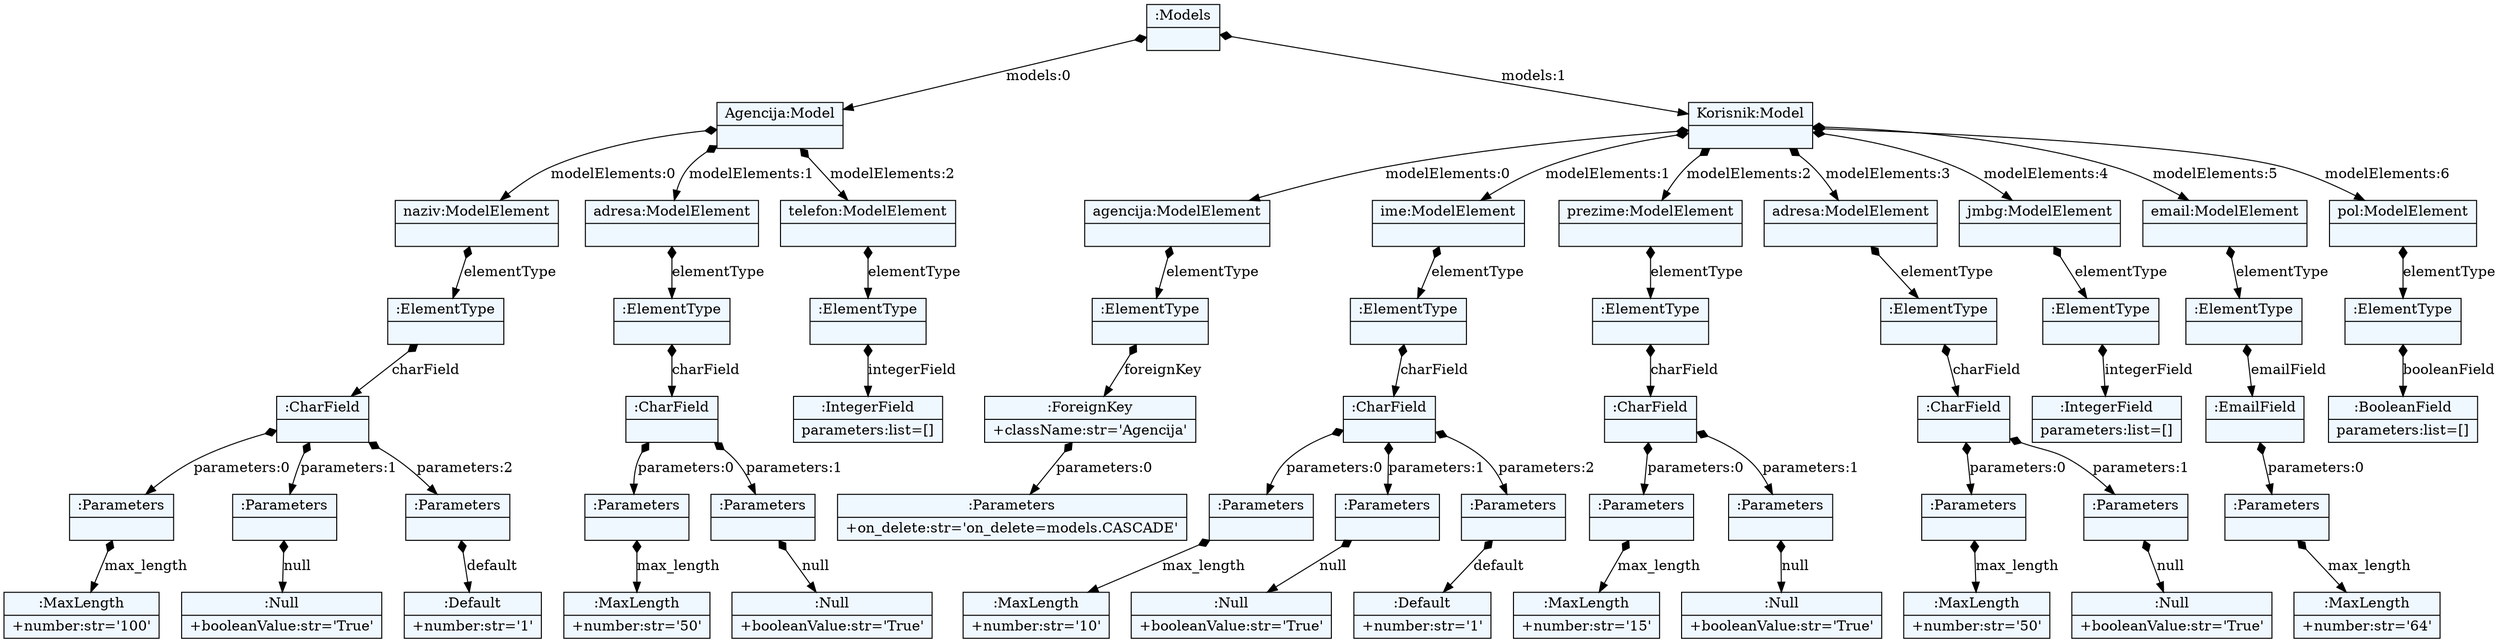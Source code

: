 
    digraph xtext {
    fontname = "Bitstream Vera Sans"
    fontsize = 8
    node[
        shape=record,
        style=filled,
        fillcolor=aliceblue
    ]
    nodesep = 0.3
    edge[dir=black,arrowtail=empty]


2567640674032 -> 2567640686776 [label="models:0" arrowtail=diamond dir=both]
2567640686776 -> 2567640688400 [label="modelElements:0" arrowtail=diamond dir=both]
2567640688400 -> 2567640688176 [label="elementType" arrowtail=diamond dir=both]
2567640688176 -> 2567640687896 [label="charField" arrowtail=diamond dir=both]
2567640687896 -> 2567640688568 [label="parameters:0" arrowtail=diamond dir=both]
2567640688568 -> 2567640688680 [label="max_length" arrowtail=diamond dir=both]
2567640688680[label="{:MaxLength|+number:str='100'\l}"]
2567640688568[label="{:Parameters|}"]
2567640687896 -> 2567640688624 [label="parameters:1" arrowtail=diamond dir=both]
2567640688624 -> 2567640688792 [label="null" arrowtail=diamond dir=both]
2567640688792[label="{:Null|+booleanValue:str='True'\l}"]
2567640688624[label="{:Parameters|}"]
2567640687896 -> 2567640688736 [label="parameters:2" arrowtail=diamond dir=both]
2567640688736 -> 2567640688848 [label="default" arrowtail=diamond dir=both]
2567640688848[label="{:Default|+number:str='1'\l}"]
2567640688736[label="{:Parameters|}"]
2567640687896[label="{:CharField|}"]
2567640688176[label="{:ElementType|}"]
2567640688400[label="{naziv:ModelElement|}"]
2567640686776 -> 2567640687728 [label="modelElements:1" arrowtail=diamond dir=both]
2567640687728 -> 2567640688232 [label="elementType" arrowtail=diamond dir=both]
2567640688232 -> 2567640688512 [label="charField" arrowtail=diamond dir=both]
2567640688512 -> 2567640689128 [label="parameters:0" arrowtail=diamond dir=both]
2567640689128 -> 2567640689184 [label="max_length" arrowtail=diamond dir=both]
2567640689184[label="{:MaxLength|+number:str='50'\l}"]
2567640689128[label="{:Parameters|}"]
2567640688512 -> 2567640689072 [label="parameters:1" arrowtail=diamond dir=both]
2567640689072 -> 2567640689296 [label="null" arrowtail=diamond dir=both]
2567640689296[label="{:Null|+booleanValue:str='True'\l}"]
2567640689072[label="{:Parameters|}"]
2567640688512[label="{:CharField|}"]
2567640688232[label="{:ElementType|}"]
2567640687728[label="{adresa:ModelElement|}"]
2567640686776 -> 2567640688120 [label="modelElements:2" arrowtail=diamond dir=both]
2567640688120 -> 2567640688904 [label="elementType" arrowtail=diamond dir=both]
2567640688904 -> 2567640688960 [label="integerField" arrowtail=diamond dir=both]
2567640688960[label="{:IntegerField|parameters:list=[]\l}"]
2567640688904[label="{:ElementType|}"]
2567640688120[label="{telefon:ModelElement|}"]
2567640686776[label="{Agencija:Model|}"]
2567640674032 -> 2567640688344 [label="models:1" arrowtail=diamond dir=both]
2567640688344 -> 2567640688064 [label="modelElements:0" arrowtail=diamond dir=both]
2567640688064 -> 2567640689408 [label="elementType" arrowtail=diamond dir=both]
2567640689408 -> 2567640689520 [label="foreignKey" arrowtail=diamond dir=both]
2567640689520 -> 2567640689632 [label="parameters:0" arrowtail=diamond dir=both]
2567640689632[label="{:Parameters|+on_delete:str='on_delete=models.CASCADE'\l}"]
2567640689520[label="{:ForeignKey|+className:str='Agencija'\l}"]
2567640689408[label="{:ElementType|}"]
2567640688064[label="{agencija:ModelElement|}"]
2567640688344 -> 2567640689016 [label="modelElements:1" arrowtail=diamond dir=both]
2567640689016 -> 2567640689464 [label="elementType" arrowtail=diamond dir=both]
2567640689464 -> 2567640689688 [label="charField" arrowtail=diamond dir=both]
2567640689688 -> 2567640689912 [label="parameters:0" arrowtail=diamond dir=both]
2567640689912 -> 2567640690024 [label="max_length" arrowtail=diamond dir=both]
2567640690024[label="{:MaxLength|+number:str='10'\l}"]
2567640689912[label="{:Parameters|}"]
2567640689688 -> 2567640689968 [label="parameters:1" arrowtail=diamond dir=both]
2567640689968 -> 2567640690136 [label="null" arrowtail=diamond dir=both]
2567640690136[label="{:Null|+booleanValue:str='True'\l}"]
2567640689968[label="{:Parameters|}"]
2567640689688 -> 2567640690080 [label="parameters:2" arrowtail=diamond dir=both]
2567640690080 -> 2567640690192 [label="default" arrowtail=diamond dir=both]
2567640690192[label="{:Default|+number:str='1'\l}"]
2567640690080[label="{:Parameters|}"]
2567640689688[label="{:CharField|}"]
2567640689464[label="{:ElementType|}"]
2567640689016[label="{ime:ModelElement|}"]
2567640688344 -> 2567640689240 [label="modelElements:2" arrowtail=diamond dir=both]
2567640689240 -> 2567640689744 [label="elementType" arrowtail=diamond dir=both]
2567640689744 -> 2567640689800 [label="charField" arrowtail=diamond dir=both]
2567640689800 -> 2567640690472 [label="parameters:0" arrowtail=diamond dir=both]
2567640690472 -> 2567640690528 [label="max_length" arrowtail=diamond dir=both]
2567640690528[label="{:MaxLength|+number:str='15'\l}"]
2567640690472[label="{:Parameters|}"]
2567640689800 -> 2567640690416 [label="parameters:1" arrowtail=diamond dir=both]
2567640690416 -> 2567640690640 [label="null" arrowtail=diamond dir=both]
2567640690640[label="{:Null|+booleanValue:str='True'\l}"]
2567640690416[label="{:Parameters|}"]
2567640689800[label="{:CharField|}"]
2567640689744[label="{:ElementType|}"]
2567640689240[label="{prezime:ModelElement|}"]
2567640688344 -> 2567640689352 [label="modelElements:3" arrowtail=diamond dir=both]
2567640689352 -> 2567640690248 [label="elementType" arrowtail=diamond dir=both]
2567640690248 -> 2567640690304 [label="charField" arrowtail=diamond dir=both]
2567640690304 -> 2567640711408 [label="parameters:0" arrowtail=diamond dir=both]
2567640711408 -> 2567640711464 [label="max_length" arrowtail=diamond dir=both]
2567640711464[label="{:MaxLength|+number:str='50'\l}"]
2567640711408[label="{:Parameters|}"]
2567640690304 -> 2567640711352 [label="parameters:1" arrowtail=diamond dir=both]
2567640711352 -> 2567640711576 [label="null" arrowtail=diamond dir=both]
2567640711576[label="{:Null|+booleanValue:str='True'\l}"]
2567640711352[label="{:Parameters|}"]
2567640690304[label="{:CharField|}"]
2567640690248[label="{:ElementType|}"]
2567640689352[label="{adresa:ModelElement|}"]
2567640688344 -> 2567640689576 [label="modelElements:4" arrowtail=diamond dir=both]
2567640689576 -> 2567640690584 [label="elementType" arrowtail=diamond dir=both]
2567640690584 -> 2567640711240 [label="integerField" arrowtail=diamond dir=both]
2567640711240[label="{:IntegerField|parameters:list=[]\l}"]
2567640690584[label="{:ElementType|}"]
2567640689576[label="{jmbg:ModelElement|}"]
2567640688344 -> 2567640689856 [label="modelElements:5" arrowtail=diamond dir=both]
2567640689856 -> 2567640711520 [label="elementType" arrowtail=diamond dir=both]
2567640711520 -> 2567640711632 [label="emailField" arrowtail=diamond dir=both]
2567640711632 -> 2567640711912 [label="parameters:0" arrowtail=diamond dir=both]
2567640711912 -> 2567640712024 [label="max_length" arrowtail=diamond dir=both]
2567640712024[label="{:MaxLength|+number:str='64'\l}"]
2567640711912[label="{:Parameters|}"]
2567640711632[label="{:EmailField|}"]
2567640711520[label="{:ElementType|}"]
2567640689856[label="{email:ModelElement|}"]
2567640688344 -> 2567640690360 [label="modelElements:6" arrowtail=diamond dir=both]
2567640690360 -> 2567640711800 [label="elementType" arrowtail=diamond dir=both]
2567640711800 -> 2567640711856 [label="booleanField" arrowtail=diamond dir=both]
2567640711856[label="{:BooleanField|parameters:list=[]\l}"]
2567640711800[label="{:ElementType|}"]
2567640690360[label="{pol:ModelElement|}"]
2567640688344[label="{Korisnik:Model|}"]
2567640674032[label="{:Models|}"]

}
